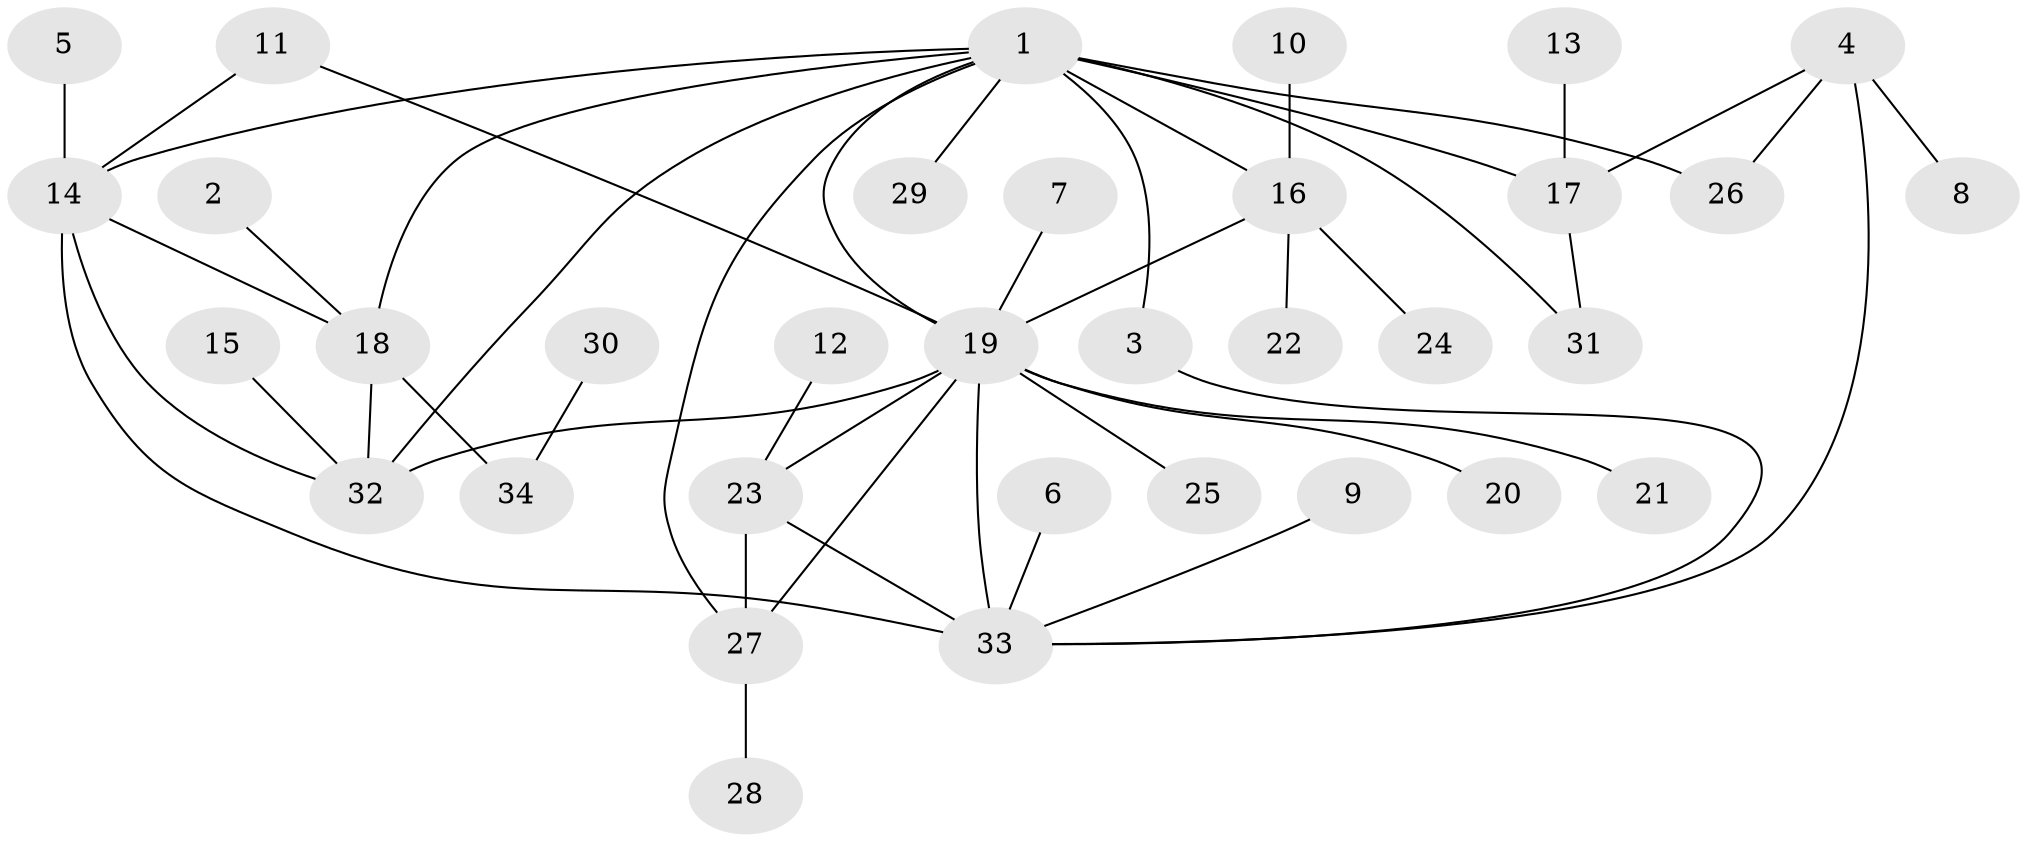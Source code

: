 // original degree distribution, {3: 0.0625, 11: 0.015625, 4: 0.078125, 5: 0.09375, 9: 0.015625, 6: 0.046875, 7: 0.015625, 2: 0.1875, 1: 0.484375}
// Generated by graph-tools (version 1.1) at 2025/50/03/09/25 03:50:33]
// undirected, 34 vertices, 47 edges
graph export_dot {
graph [start="1"]
  node [color=gray90,style=filled];
  1;
  2;
  3;
  4;
  5;
  6;
  7;
  8;
  9;
  10;
  11;
  12;
  13;
  14;
  15;
  16;
  17;
  18;
  19;
  20;
  21;
  22;
  23;
  24;
  25;
  26;
  27;
  28;
  29;
  30;
  31;
  32;
  33;
  34;
  1 -- 3 [weight=1.0];
  1 -- 14 [weight=1.0];
  1 -- 16 [weight=1.0];
  1 -- 17 [weight=2.0];
  1 -- 18 [weight=1.0];
  1 -- 19 [weight=1.0];
  1 -- 26 [weight=1.0];
  1 -- 27 [weight=1.0];
  1 -- 29 [weight=1.0];
  1 -- 31 [weight=1.0];
  1 -- 32 [weight=1.0];
  2 -- 18 [weight=1.0];
  3 -- 33 [weight=1.0];
  4 -- 8 [weight=1.0];
  4 -- 17 [weight=1.0];
  4 -- 26 [weight=1.0];
  4 -- 33 [weight=2.0];
  5 -- 14 [weight=1.0];
  6 -- 33 [weight=1.0];
  7 -- 19 [weight=1.0];
  9 -- 33 [weight=1.0];
  10 -- 16 [weight=1.0];
  11 -- 14 [weight=1.0];
  11 -- 19 [weight=1.0];
  12 -- 23 [weight=1.0];
  13 -- 17 [weight=1.0];
  14 -- 18 [weight=1.0];
  14 -- 32 [weight=1.0];
  14 -- 33 [weight=3.0];
  15 -- 32 [weight=1.0];
  16 -- 19 [weight=1.0];
  16 -- 22 [weight=1.0];
  16 -- 24 [weight=1.0];
  17 -- 31 [weight=1.0];
  18 -- 32 [weight=1.0];
  18 -- 34 [weight=1.0];
  19 -- 20 [weight=1.0];
  19 -- 21 [weight=1.0];
  19 -- 23 [weight=1.0];
  19 -- 25 [weight=1.0];
  19 -- 27 [weight=1.0];
  19 -- 32 [weight=1.0];
  19 -- 33 [weight=1.0];
  23 -- 27 [weight=1.0];
  23 -- 33 [weight=1.0];
  27 -- 28 [weight=1.0];
  30 -- 34 [weight=1.0];
}
